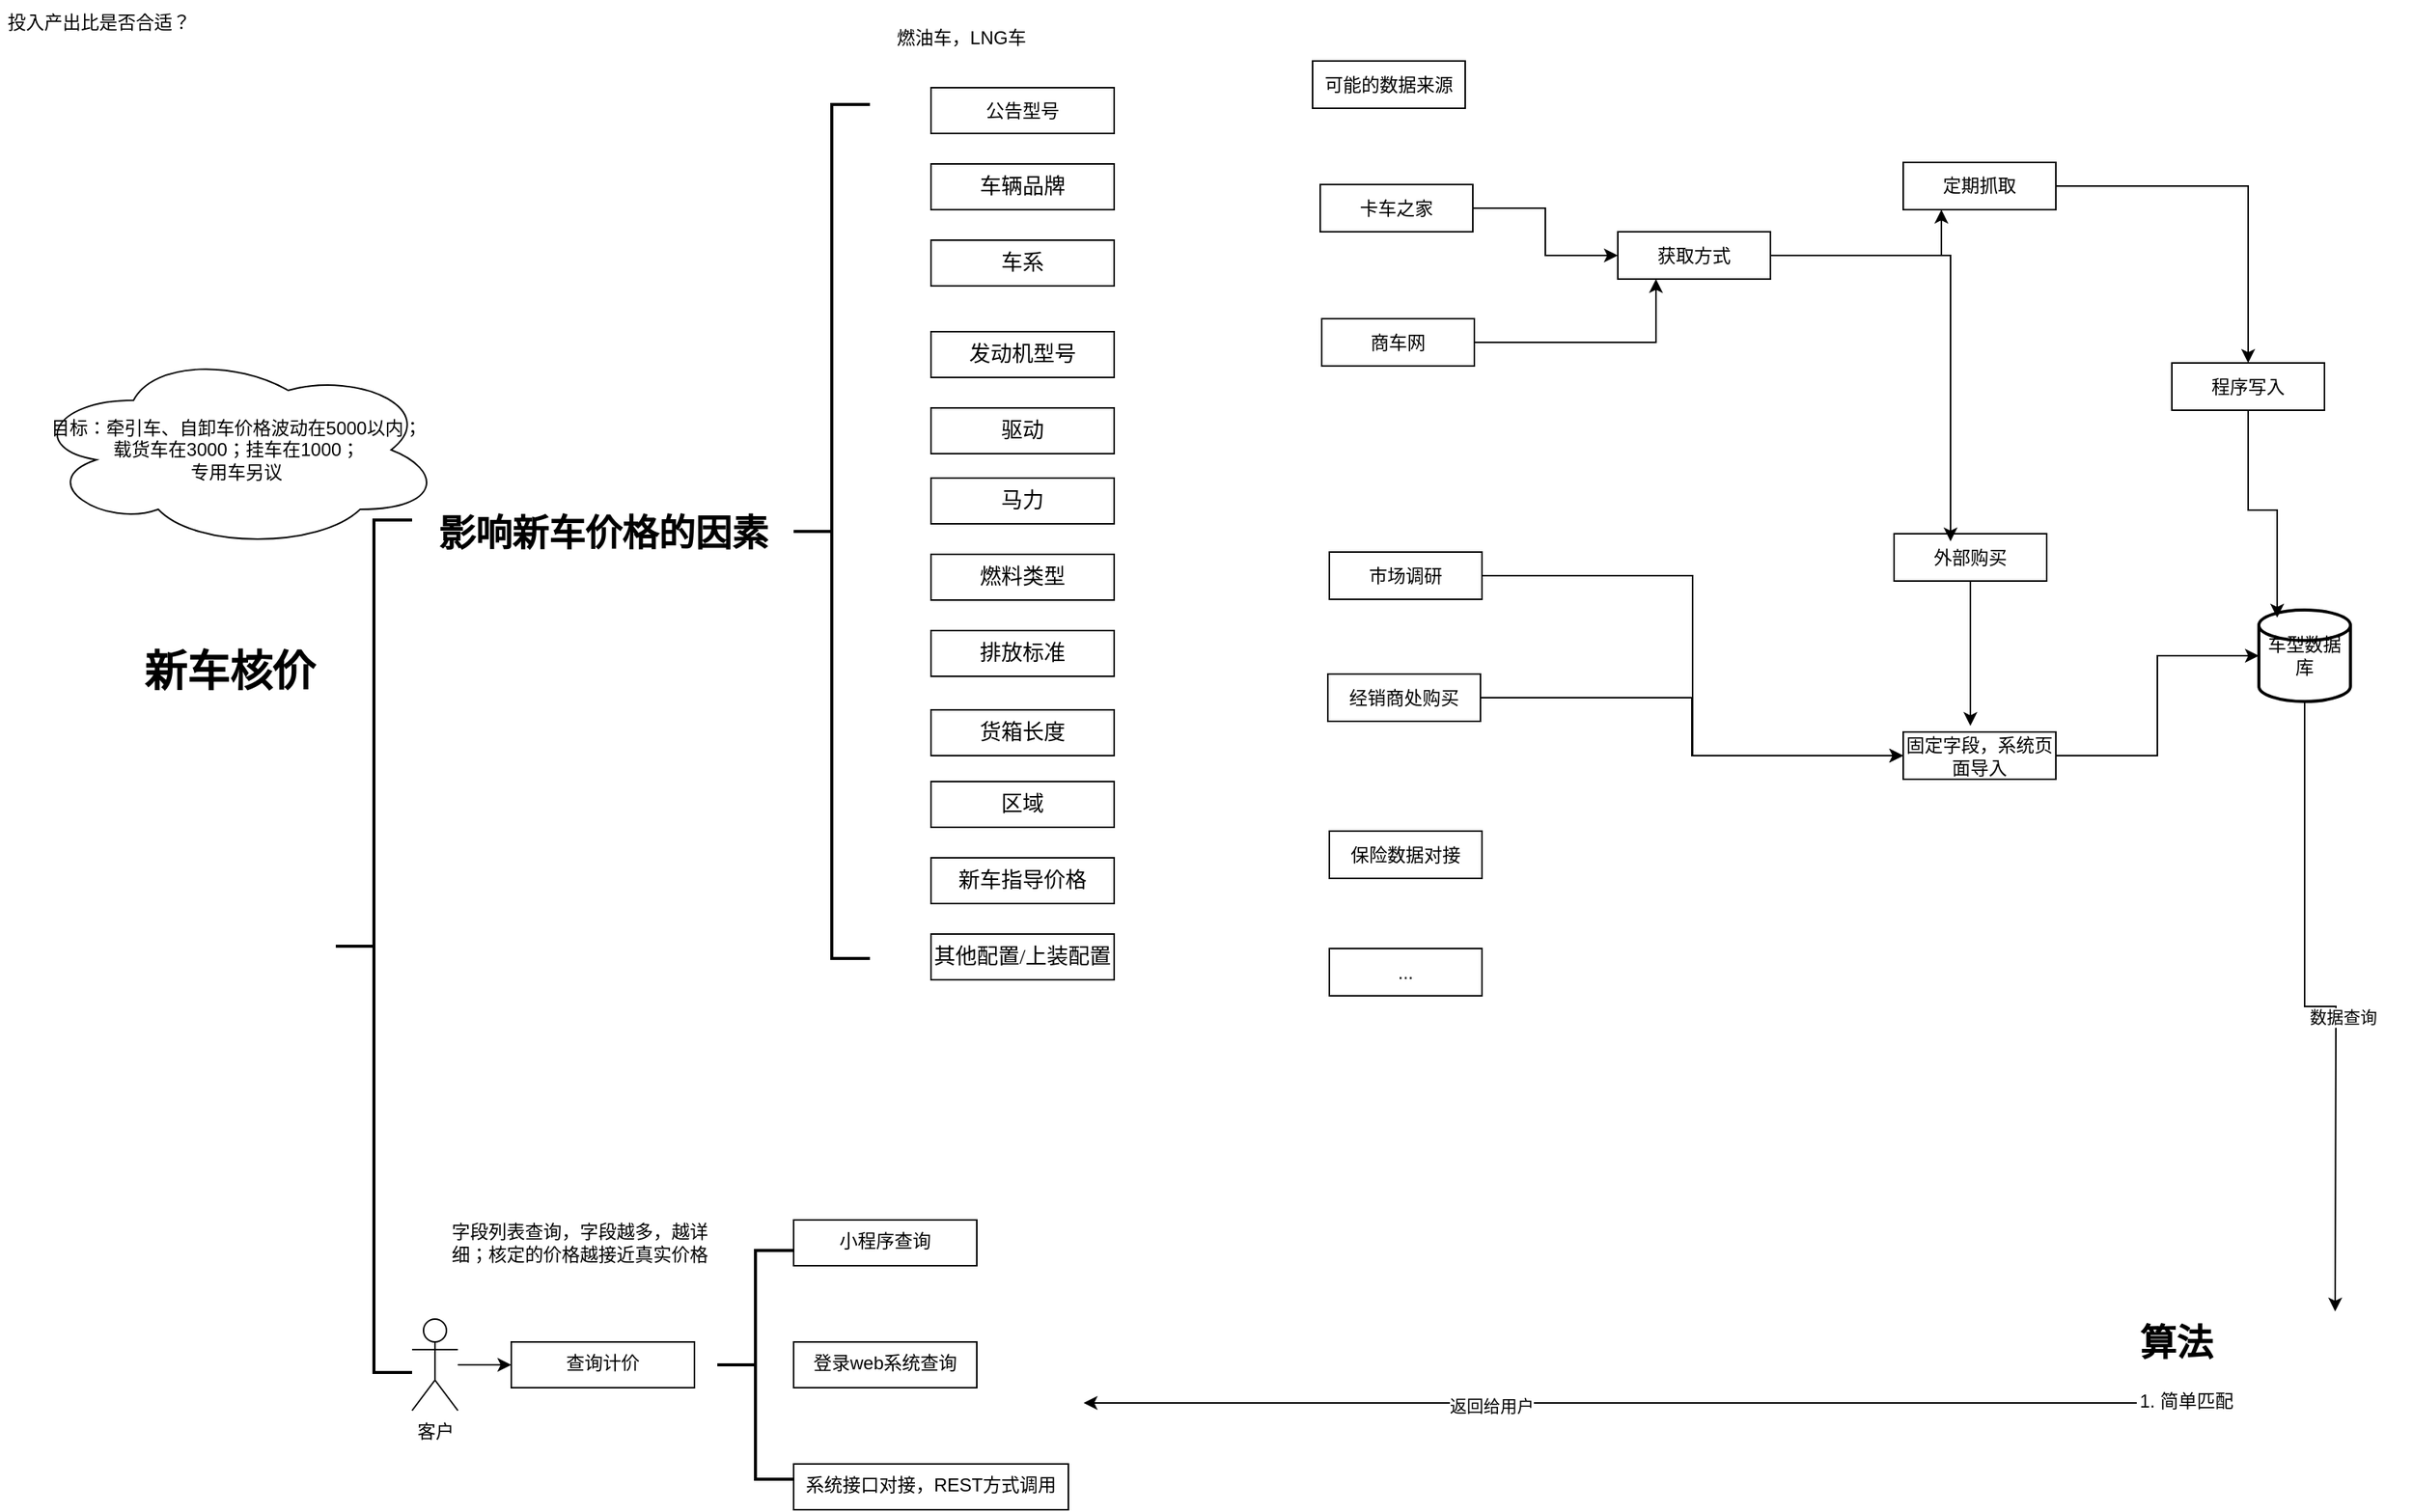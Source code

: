 <mxfile version="24.7.7">
  <diagram name="Page-1" id="lOxNYCTlGbAkdUG0Riqf">
    <mxGraphModel dx="1290" dy="565" grid="1" gridSize="10" guides="1" tooltips="1" connect="1" arrows="1" fold="1" page="1" pageScale="1" pageWidth="827" pageHeight="1169" math="0" shadow="0">
      <root>
        <mxCell id="0" />
        <mxCell id="1" parent="0" />
        <mxCell id="H50GD9BVMyVxNFarJEvh-76" value="" style="edgeStyle=orthogonalEdgeStyle;rounded=0;orthogonalLoop=1;jettySize=auto;html=1;" parent="1" source="H50GD9BVMyVxNFarJEvh-9" target="H50GD9BVMyVxNFarJEvh-75" edge="1">
          <mxGeometry relative="1" as="geometry" />
        </mxCell>
        <mxCell id="H50GD9BVMyVxNFarJEvh-9" value="客户" style="shape=umlActor;verticalLabelPosition=bottom;verticalAlign=top;html=1;outlineConnect=0;" parent="1" vertex="1">
          <mxGeometry x="270" y="865" width="30" height="60" as="geometry" />
        </mxCell>
        <mxCell id="H50GD9BVMyVxNFarJEvh-15" value="新车核价" style="text;strokeColor=none;fillColor=none;html=1;fontSize=28;fontStyle=1;verticalAlign=middle;align=center;shadow=0;" parent="1" vertex="1">
          <mxGeometry x="100" y="420" width="100" height="40" as="geometry" />
        </mxCell>
        <mxCell id="H50GD9BVMyVxNFarJEvh-17" value="" style="strokeWidth=2;html=1;shape=mxgraph.flowchart.annotation_2;align=left;labelPosition=right;pointerEvents=1;" parent="1" vertex="1">
          <mxGeometry x="220" y="341" width="50" height="559" as="geometry" />
        </mxCell>
        <mxCell id="H50GD9BVMyVxNFarJEvh-19" value="影响新车价格的因素" style="text;strokeColor=none;fillColor=none;html=1;fontSize=24;fontStyle=1;verticalAlign=middle;align=center;labelBackgroundColor=default;fontColor=default;" parent="1" vertex="1">
          <mxGeometry x="270" y="330" width="250" height="40" as="geometry" />
        </mxCell>
        <mxCell id="H50GD9BVMyVxNFarJEvh-20" value="目标：牵引车、自卸车价格波动在5000以内；&lt;div&gt;载货车在3000；挂车在1000；&lt;div&gt;专用车另议&lt;/div&gt;&lt;/div&gt;" style="ellipse;shape=cloud;whiteSpace=wrap;html=1;" parent="1" vertex="1">
          <mxGeometry x="20" y="230" width="270" height="130" as="geometry" />
        </mxCell>
        <mxCell id="H50GD9BVMyVxNFarJEvh-21" value="公告型号" style="whiteSpace=wrap;html=1;" parent="1" vertex="1">
          <mxGeometry x="610" y="57.5" width="120" height="30" as="geometry" />
        </mxCell>
        <mxCell id="H50GD9BVMyVxNFarJEvh-23" value="&lt;div style=&quot;line-height: 1.3; font-family: &amp;quot;Source Han Sans CN&amp;quot;; text-align: left; vertical-align: top; font-size: 14px;&quot;&gt;&lt;p&gt;车辆品牌&lt;/p&gt;&lt;/div&gt;" style="whiteSpace=wrap;html=1;" parent="1" vertex="1">
          <mxGeometry x="610" y="107.5" width="120" height="30" as="geometry" />
        </mxCell>
        <mxCell id="H50GD9BVMyVxNFarJEvh-24" value="&lt;div style=&quot;line-height: 1.3; font-family: &amp;quot;Source Han Sans CN&amp;quot;; text-align: left; vertical-align: top; font-size: 14px;&quot;&gt;&lt;p&gt;车系&lt;/p&gt;&lt;/div&gt;" style="whiteSpace=wrap;html=1;" parent="1" vertex="1">
          <mxGeometry x="610" y="157.5" width="120" height="30" as="geometry" />
        </mxCell>
        <mxCell id="H50GD9BVMyVxNFarJEvh-25" value="&lt;div style=&quot;line-height: 1.3; font-family: &amp;quot;Source Han Sans CN&amp;quot;; text-align: left; vertical-align: top; font-size: 14px;&quot;&gt;&lt;p&gt;发动机型号&lt;/p&gt;&lt;/div&gt;" style="whiteSpace=wrap;html=1;" parent="1" vertex="1">
          <mxGeometry x="610" y="217.5" width="120" height="30" as="geometry" />
        </mxCell>
        <mxCell id="H50GD9BVMyVxNFarJEvh-26" value="&lt;div style=&quot;line-height: 1.3; font-family: &amp;quot;Source Han Sans CN&amp;quot;; text-align: left; vertical-align: top; font-size: 14px;&quot;&gt;&lt;p&gt;驱动&lt;/p&gt;&lt;/div&gt;" style="whiteSpace=wrap;html=1;" parent="1" vertex="1">
          <mxGeometry x="610" y="267.5" width="120" height="30" as="geometry" />
        </mxCell>
        <mxCell id="H50GD9BVMyVxNFarJEvh-27" value="&lt;div style=&quot;line-height: 1.3; font-family: &amp;quot;Source Han Sans CN&amp;quot;; text-align: left; vertical-align: top; font-size: 14px;&quot;&gt;&lt;div style=&quot;line-height: 1.3; vertical-align: top;&quot;&gt;&lt;p&gt;马力&lt;/p&gt;&lt;/div&gt;&lt;/div&gt;" style="whiteSpace=wrap;html=1;" parent="1" vertex="1">
          <mxGeometry x="610" y="313.5" width="120" height="30" as="geometry" />
        </mxCell>
        <mxCell id="H50GD9BVMyVxNFarJEvh-29" value="&lt;div style=&quot;line-height: 1.3; font-family: &amp;quot;Source Han Sans CN&amp;quot;; text-align: left; vertical-align: top; font-size: 14px;&quot;&gt;&lt;div style=&quot;line-height: 1.3; vertical-align: top;&quot;&gt;&lt;div style=&quot;line-height: 1.3; vertical-align: top;&quot;&gt;&lt;p&gt;燃料类型&lt;/p&gt;&lt;/div&gt;&lt;/div&gt;&lt;/div&gt;" style="whiteSpace=wrap;html=1;" parent="1" vertex="1">
          <mxGeometry x="610" y="363.5" width="120" height="30" as="geometry" />
        </mxCell>
        <mxCell id="H50GD9BVMyVxNFarJEvh-32" value="投入产出比是否合适？" style="text;html=1;align=center;verticalAlign=middle;whiteSpace=wrap;rounded=0;" parent="1" vertex="1">
          <mxGeometry width="130" height="30" as="geometry" />
        </mxCell>
        <mxCell id="H50GD9BVMyVxNFarJEvh-33" value="&lt;div style=&quot;line-height: 1.3; font-family: &amp;quot;Source Han Sans CN&amp;quot;; text-align: left; vertical-align: top; font-size: 14px;&quot;&gt;&lt;div style=&quot;line-height: 1.3; vertical-align: top;&quot;&gt;&lt;div style=&quot;line-height: 1.3; vertical-align: top;&quot;&gt;&lt;div style=&quot;line-height: 1.3; vertical-align: top;&quot;&gt;&lt;p&gt;排放标准&lt;/p&gt;&lt;/div&gt;&lt;/div&gt;&lt;/div&gt;&lt;/div&gt;" style="whiteSpace=wrap;html=1;" parent="1" vertex="1">
          <mxGeometry x="610" y="413.5" width="120" height="30" as="geometry" />
        </mxCell>
        <mxCell id="H50GD9BVMyVxNFarJEvh-35" value="&lt;div style=&quot;line-height: 1.3; font-family: &amp;quot;Source Han Sans CN&amp;quot;; text-align: left; vertical-align: top; font-size: 14px;&quot;&gt;&lt;div style=&quot;line-height: 1.3; vertical-align: top;&quot;&gt;&lt;div style=&quot;line-height: 1.3; vertical-align: top;&quot;&gt;&lt;div style=&quot;line-height: 1.3; vertical-align: top;&quot;&gt;&lt;p&gt;货箱长度&lt;/p&gt;&lt;/div&gt;&lt;/div&gt;&lt;/div&gt;&lt;/div&gt;" style="whiteSpace=wrap;html=1;" parent="1" vertex="1">
          <mxGeometry x="610" y="465.5" width="120" height="30" as="geometry" />
        </mxCell>
        <mxCell id="H50GD9BVMyVxNFarJEvh-37" value="&lt;div style=&quot;line-height: 1.3; font-family: &amp;quot;Source Han Sans CN&amp;quot;; text-align: left; vertical-align: top; font-size: 14px;&quot;&gt;&lt;div style=&quot;line-height: 1.3; vertical-align: top;&quot;&gt;&lt;div style=&quot;line-height: 1.3; vertical-align: top;&quot;&gt;&lt;div style=&quot;line-height: 1.3; vertical-align: top;&quot;&gt;&lt;div style=&quot;line-height: 1.3; vertical-align: top;&quot;&gt;&lt;p&gt;区域&lt;/p&gt;&lt;/div&gt;&lt;/div&gt;&lt;/div&gt;&lt;/div&gt;&lt;/div&gt;" style="whiteSpace=wrap;html=1;" parent="1" vertex="1">
          <mxGeometry x="610" y="512.5" width="120" height="30" as="geometry" />
        </mxCell>
        <mxCell id="H50GD9BVMyVxNFarJEvh-39" value="&lt;div style=&quot;line-height: 1.3; font-family: &amp;quot;Source Han Sans CN&amp;quot;; text-align: left; vertical-align: top; font-size: 14px;&quot;&gt;&lt;div style=&quot;line-height: 1.3; vertical-align: top;&quot;&gt;&lt;div style=&quot;line-height: 1.3; vertical-align: top;&quot;&gt;&lt;div style=&quot;line-height: 1.3; vertical-align: top;&quot;&gt;&lt;div style=&quot;line-height: 1.3; vertical-align: top;&quot;&gt;&lt;div style=&quot;line-height: 1.3; vertical-align: top;&quot;&gt;&lt;p&gt;新车指导价格&lt;/p&gt;&lt;/div&gt;&lt;/div&gt;&lt;/div&gt;&lt;/div&gt;&lt;/div&gt;&lt;/div&gt;" style="whiteSpace=wrap;html=1;" parent="1" vertex="1">
          <mxGeometry x="610" y="562.5" width="120" height="30" as="geometry" />
        </mxCell>
        <mxCell id="H50GD9BVMyVxNFarJEvh-41" value="&lt;div style=&quot;line-height: 1.3; font-family: &amp;quot;Source Han Sans CN&amp;quot;; text-align: left; vertical-align: top; font-size: 14px;&quot;&gt;&lt;div style=&quot;line-height: 1.3; vertical-align: top;&quot;&gt;&lt;div style=&quot;line-height: 1.3; vertical-align: top;&quot;&gt;&lt;div style=&quot;line-height: 1.3; vertical-align: top;&quot;&gt;&lt;div style=&quot;line-height: 1.3; vertical-align: top;&quot;&gt;&lt;div style=&quot;line-height: 1.3; vertical-align: top;&quot;&gt;&lt;div style=&quot;line-height: 1.3; vertical-align: top;&quot;&gt;&lt;p&gt;其他配置/上装配置&lt;/p&gt;&lt;/div&gt;&lt;/div&gt;&lt;/div&gt;&lt;/div&gt;&lt;/div&gt;&lt;/div&gt;&lt;/div&gt;" style="whiteSpace=wrap;html=1;" parent="1" vertex="1">
          <mxGeometry x="610" y="612.5" width="120" height="30" as="geometry" />
        </mxCell>
        <mxCell id="H50GD9BVMyVxNFarJEvh-44" value="可能的数据来源" style="whiteSpace=wrap;html=1;" parent="1" vertex="1">
          <mxGeometry x="860" y="40" width="100" height="31" as="geometry" />
        </mxCell>
        <mxCell id="H50GD9BVMyVxNFarJEvh-68" style="edgeStyle=orthogonalEdgeStyle;rounded=0;orthogonalLoop=1;jettySize=auto;html=1;" parent="1" source="H50GD9BVMyVxNFarJEvh-46" target="H50GD9BVMyVxNFarJEvh-50" edge="1">
          <mxGeometry relative="1" as="geometry" />
        </mxCell>
        <mxCell id="H50GD9BVMyVxNFarJEvh-46" value="卡车之家" style="whiteSpace=wrap;html=1;" parent="1" vertex="1">
          <mxGeometry x="865" y="121" width="100" height="31" as="geometry" />
        </mxCell>
        <mxCell id="H50GD9BVMyVxNFarJEvh-69" style="edgeStyle=orthogonalEdgeStyle;rounded=0;orthogonalLoop=1;jettySize=auto;html=1;entryX=0.25;entryY=1;entryDx=0;entryDy=0;" parent="1" source="H50GD9BVMyVxNFarJEvh-48" target="H50GD9BVMyVxNFarJEvh-50" edge="1">
          <mxGeometry relative="1" as="geometry" />
        </mxCell>
        <mxCell id="H50GD9BVMyVxNFarJEvh-48" value="商车网" style="whiteSpace=wrap;html=1;" parent="1" vertex="1">
          <mxGeometry x="866" y="209" width="100" height="31" as="geometry" />
        </mxCell>
        <mxCell id="H50GD9BVMyVxNFarJEvh-70" style="edgeStyle=orthogonalEdgeStyle;rounded=0;orthogonalLoop=1;jettySize=auto;html=1;entryX=0.25;entryY=1;entryDx=0;entryDy=0;" parent="1" source="H50GD9BVMyVxNFarJEvh-50" target="H50GD9BVMyVxNFarJEvh-52" edge="1">
          <mxGeometry relative="1" as="geometry" />
        </mxCell>
        <mxCell id="H50GD9BVMyVxNFarJEvh-50" value="获取方式" style="whiteSpace=wrap;html=1;" parent="1" vertex="1">
          <mxGeometry x="1060" y="152" width="100" height="31" as="geometry" />
        </mxCell>
        <mxCell id="H50GD9BVMyVxNFarJEvh-64" value="" style="edgeStyle=orthogonalEdgeStyle;rounded=0;orthogonalLoop=1;jettySize=auto;html=1;" parent="1" source="H50GD9BVMyVxNFarJEvh-52" target="H50GD9BVMyVxNFarJEvh-63" edge="1">
          <mxGeometry relative="1" as="geometry" />
        </mxCell>
        <mxCell id="H50GD9BVMyVxNFarJEvh-52" value="定期抓取" style="whiteSpace=wrap;html=1;" parent="1" vertex="1">
          <mxGeometry x="1247" y="106.5" width="100" height="31" as="geometry" />
        </mxCell>
        <mxCell id="H50GD9BVMyVxNFarJEvh-54" value="外部购买" style="whiteSpace=wrap;html=1;" parent="1" vertex="1">
          <mxGeometry x="1241" y="350" width="100" height="31" as="geometry" />
        </mxCell>
        <mxCell id="RX6ak2MCFjK3Naa0i9RK-2" style="edgeStyle=orthogonalEdgeStyle;rounded=0;orthogonalLoop=1;jettySize=auto;html=1;entryX=0;entryY=0.5;entryDx=0;entryDy=0;" edge="1" parent="1" source="H50GD9BVMyVxNFarJEvh-56" target="H50GD9BVMyVxNFarJEvh-60">
          <mxGeometry relative="1" as="geometry" />
        </mxCell>
        <mxCell id="H50GD9BVMyVxNFarJEvh-56" value="市场调研" style="whiteSpace=wrap;html=1;" parent="1" vertex="1">
          <mxGeometry x="871" y="362" width="100" height="31" as="geometry" />
        </mxCell>
        <mxCell id="RX6ak2MCFjK3Naa0i9RK-3" style="edgeStyle=orthogonalEdgeStyle;rounded=0;orthogonalLoop=1;jettySize=auto;html=1;entryX=0;entryY=0.5;entryDx=0;entryDy=0;" edge="1" parent="1" source="H50GD9BVMyVxNFarJEvh-58" target="H50GD9BVMyVxNFarJEvh-60">
          <mxGeometry relative="1" as="geometry" />
        </mxCell>
        <mxCell id="H50GD9BVMyVxNFarJEvh-58" value="经销商处购买" style="whiteSpace=wrap;html=1;" parent="1" vertex="1">
          <mxGeometry x="870" y="442" width="100" height="31" as="geometry" />
        </mxCell>
        <mxCell id="H50GD9BVMyVxNFarJEvh-60" value="固定字段，系统页面导入" style="whiteSpace=wrap;html=1;" parent="1" vertex="1">
          <mxGeometry x="1247" y="480" width="100" height="31" as="geometry" />
        </mxCell>
        <mxCell id="H50GD9BVMyVxNFarJEvh-63" value="程序写入" style="whiteSpace=wrap;html=1;" parent="1" vertex="1">
          <mxGeometry x="1423" y="238" width="100" height="31" as="geometry" />
        </mxCell>
        <mxCell id="H50GD9BVMyVxNFarJEvh-65" style="edgeStyle=orthogonalEdgeStyle;rounded=0;orthogonalLoop=1;jettySize=auto;html=1;entryX=0.44;entryY=-0.129;entryDx=0;entryDy=0;entryPerimeter=0;" parent="1" source="H50GD9BVMyVxNFarJEvh-54" target="H50GD9BVMyVxNFarJEvh-60" edge="1">
          <mxGeometry relative="1" as="geometry" />
        </mxCell>
        <mxCell id="H50GD9BVMyVxNFarJEvh-98" style="edgeStyle=orthogonalEdgeStyle;rounded=0;orthogonalLoop=1;jettySize=auto;html=1;" parent="1" source="H50GD9BVMyVxNFarJEvh-72" edge="1">
          <mxGeometry relative="1" as="geometry">
            <mxPoint x="1530" y="860" as="targetPoint" />
          </mxGeometry>
        </mxCell>
        <mxCell id="H50GD9BVMyVxNFarJEvh-99" value="数据查询" style="edgeLabel;html=1;align=center;verticalAlign=middle;resizable=0;points=[];" parent="H50GD9BVMyVxNFarJEvh-98" vertex="1" connectable="0">
          <mxGeometry x="0.087" y="4" relative="1" as="geometry">
            <mxPoint y="-1" as="offset" />
          </mxGeometry>
        </mxCell>
        <mxCell id="H50GD9BVMyVxNFarJEvh-72" value="车型数据库" style="strokeWidth=2;html=1;shape=mxgraph.flowchart.database;whiteSpace=wrap;" parent="1" vertex="1">
          <mxGeometry x="1480" y="400" width="60" height="60" as="geometry" />
        </mxCell>
        <mxCell id="H50GD9BVMyVxNFarJEvh-73" style="edgeStyle=orthogonalEdgeStyle;rounded=0;orthogonalLoop=1;jettySize=auto;html=1;entryX=0.2;entryY=0.083;entryDx=0;entryDy=0;entryPerimeter=0;" parent="1" source="H50GD9BVMyVxNFarJEvh-63" target="H50GD9BVMyVxNFarJEvh-72" edge="1">
          <mxGeometry relative="1" as="geometry" />
        </mxCell>
        <mxCell id="H50GD9BVMyVxNFarJEvh-74" style="edgeStyle=orthogonalEdgeStyle;rounded=0;orthogonalLoop=1;jettySize=auto;html=1;entryX=0;entryY=0.5;entryDx=0;entryDy=0;entryPerimeter=0;" parent="1" source="H50GD9BVMyVxNFarJEvh-60" target="H50GD9BVMyVxNFarJEvh-72" edge="1">
          <mxGeometry relative="1" as="geometry" />
        </mxCell>
        <mxCell id="H50GD9BVMyVxNFarJEvh-75" value="查询计价" style="whiteSpace=wrap;html=1;verticalAlign=top;" parent="1" vertex="1">
          <mxGeometry x="335" y="880" width="120" height="30" as="geometry" />
        </mxCell>
        <mxCell id="H50GD9BVMyVxNFarJEvh-79" value="登录web系统查询" style="whiteSpace=wrap;html=1;verticalAlign=top;" parent="1" vertex="1">
          <mxGeometry x="520" y="880" width="120" height="30" as="geometry" />
        </mxCell>
        <mxCell id="H50GD9BVMyVxNFarJEvh-82" value="小程序查询" style="whiteSpace=wrap;html=1;verticalAlign=top;" parent="1" vertex="1">
          <mxGeometry x="520" y="800" width="120" height="30" as="geometry" />
        </mxCell>
        <mxCell id="H50GD9BVMyVxNFarJEvh-85" value="系统接口对接，REST方式调用" style="whiteSpace=wrap;html=1;verticalAlign=top;" parent="1" vertex="1">
          <mxGeometry x="520" y="960" width="180" height="30" as="geometry" />
        </mxCell>
        <mxCell id="H50GD9BVMyVxNFarJEvh-89" value="" style="strokeWidth=2;html=1;shape=mxgraph.flowchart.annotation_2;align=left;labelPosition=right;pointerEvents=1;" parent="1" vertex="1">
          <mxGeometry x="520" y="68.5" width="50" height="560" as="geometry" />
        </mxCell>
        <mxCell id="H50GD9BVMyVxNFarJEvh-90" value="保险数据对接" style="whiteSpace=wrap;html=1;" parent="1" vertex="1">
          <mxGeometry x="871" y="545" width="100" height="31" as="geometry" />
        </mxCell>
        <mxCell id="H50GD9BVMyVxNFarJEvh-92" value="" style="strokeWidth=2;html=1;shape=mxgraph.flowchart.annotation_2;align=left;labelPosition=right;pointerEvents=1;" parent="1" vertex="1">
          <mxGeometry x="470" y="820" width="50" height="150" as="geometry" />
        </mxCell>
        <mxCell id="H50GD9BVMyVxNFarJEvh-95" value="字段列表查询，字段越多，越详细；核定的价格越接近真实价格" style="text;html=1;align=center;verticalAlign=middle;whiteSpace=wrap;rounded=0;" parent="1" vertex="1">
          <mxGeometry x="290" y="800" width="180" height="30" as="geometry" />
        </mxCell>
        <mxCell id="H50GD9BVMyVxNFarJEvh-96" style="edgeStyle=orthogonalEdgeStyle;rounded=0;orthogonalLoop=1;jettySize=auto;html=1;entryX=0.37;entryY=0.161;entryDx=0;entryDy=0;entryPerimeter=0;" parent="1" source="H50GD9BVMyVxNFarJEvh-50" target="H50GD9BVMyVxNFarJEvh-54" edge="1">
          <mxGeometry relative="1" as="geometry" />
        </mxCell>
        <mxCell id="H50GD9BVMyVxNFarJEvh-100" style="edgeStyle=orthogonalEdgeStyle;rounded=0;orthogonalLoop=1;jettySize=auto;html=1;" parent="1" source="H50GD9BVMyVxNFarJEvh-97" edge="1">
          <mxGeometry relative="1" as="geometry">
            <mxPoint x="710" y="920" as="targetPoint" />
          </mxGeometry>
        </mxCell>
        <mxCell id="H50GD9BVMyVxNFarJEvh-101" value="返回给用户" style="edgeLabel;html=1;align=center;verticalAlign=middle;resizable=0;points=[];" parent="H50GD9BVMyVxNFarJEvh-100" vertex="1" connectable="0">
          <mxGeometry x="0.228" y="1" relative="1" as="geometry">
            <mxPoint as="offset" />
          </mxGeometry>
        </mxCell>
        <mxCell id="H50GD9BVMyVxNFarJEvh-97" value="&lt;h1 style=&quot;margin-top: 0px;&quot;&gt;算法&lt;/h1&gt;&lt;p&gt;1. 简单匹配&lt;/p&gt;" style="text;html=1;whiteSpace=wrap;overflow=hidden;rounded=0;" parent="1" vertex="1">
          <mxGeometry x="1400" y="860" width="180" height="120" as="geometry" />
        </mxCell>
        <mxCell id="RX6ak2MCFjK3Naa0i9RK-1" value="燃油车，LNG车" style="text;html=1;align=center;verticalAlign=middle;whiteSpace=wrap;rounded=0;" vertex="1" parent="1">
          <mxGeometry x="580" y="10" width="100" height="30" as="geometry" />
        </mxCell>
        <mxCell id="RX6ak2MCFjK3Naa0i9RK-5" value="..." style="whiteSpace=wrap;html=1;" vertex="1" parent="1">
          <mxGeometry x="871" y="622" width="100" height="31" as="geometry" />
        </mxCell>
      </root>
    </mxGraphModel>
  </diagram>
</mxfile>
